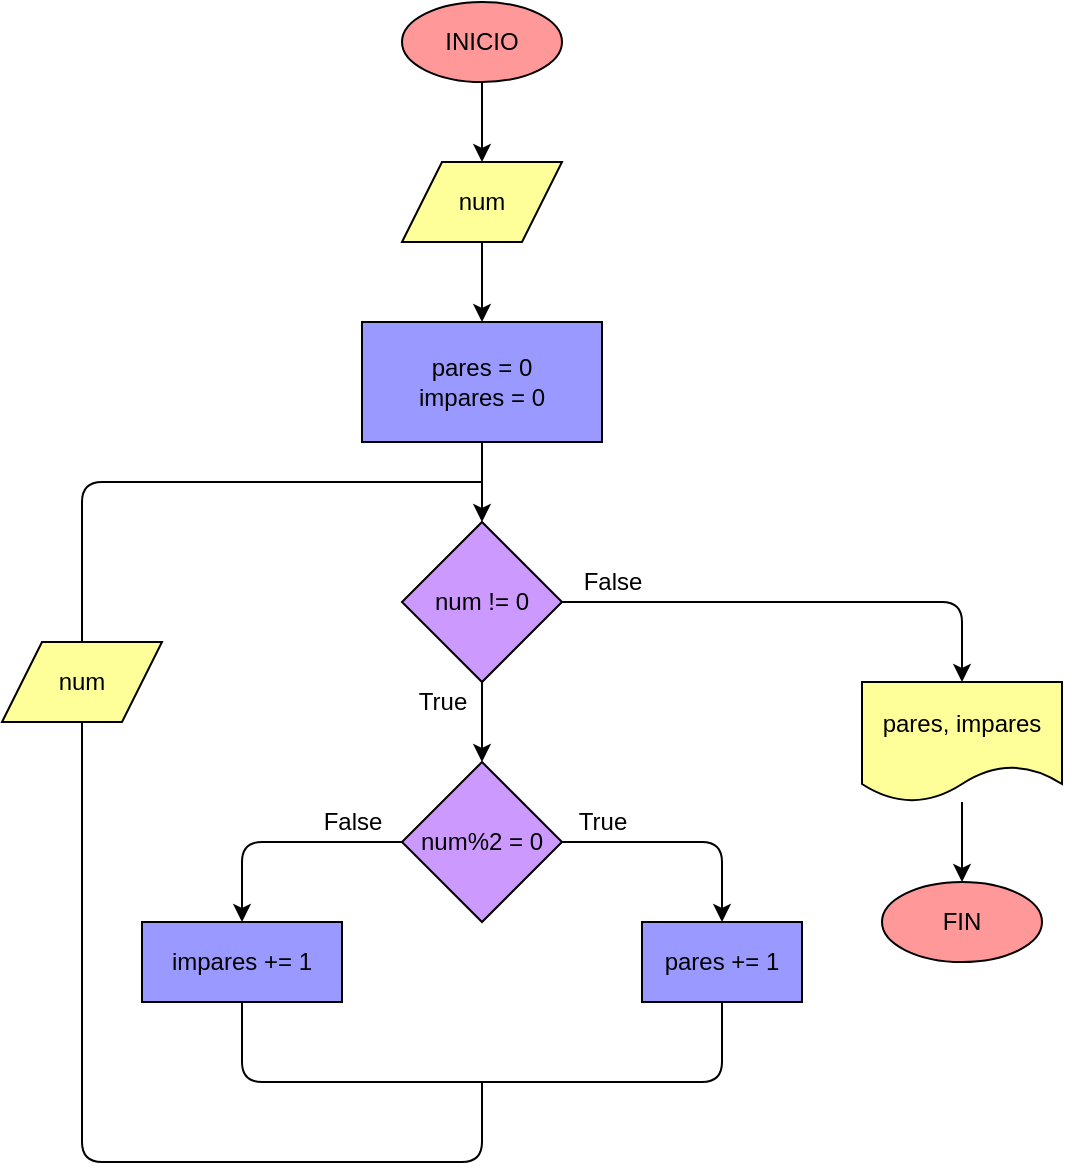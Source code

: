 <mxfile>
    <diagram id="ucf8UWXHWJdOUx9vyPNK" name="Página-1">
        <mxGraphModel dx="650" dy="516" grid="1" gridSize="10" guides="1" tooltips="1" connect="1" arrows="1" fold="1" page="1" pageScale="1" pageWidth="827" pageHeight="1169" math="0" shadow="0">
            <root>
                <mxCell id="0"/>
                <mxCell id="1" parent="0"/>
                <mxCell id="6" value="" style="edgeStyle=none;html=1;strokeColor=#000000;fontColor=#000000;" parent="1" source="2" target="5" edge="1">
                    <mxGeometry relative="1" as="geometry"/>
                </mxCell>
                <mxCell id="2" value="INICIO" style="ellipse;whiteSpace=wrap;html=1;fillColor=#FF9999;strokeColor=#000000;fontColor=#000000;" parent="1" vertex="1">
                    <mxGeometry x="360" y="40" width="80" height="40" as="geometry"/>
                </mxCell>
                <mxCell id="15" value="" style="edgeStyle=none;html=1;strokeColor=#000000;fontColor=#000000;" parent="1" source="5" target="14" edge="1">
                    <mxGeometry relative="1" as="geometry"/>
                </mxCell>
                <mxCell id="5" value="num" style="shape=parallelogram;perimeter=parallelogramPerimeter;whiteSpace=wrap;html=1;fixedSize=1;fillColor=#FFFF99;strokeColor=#000000;fontColor=#000000;" parent="1" vertex="1">
                    <mxGeometry x="360" y="120" width="80" height="40" as="geometry"/>
                </mxCell>
                <mxCell id="11" value="" style="edgeStyle=none;html=1;strokeColor=#000000;fontColor=#000000;" parent="1" source="8" target="10" edge="1">
                    <mxGeometry relative="1" as="geometry"/>
                </mxCell>
                <mxCell id="28" value="" style="edgeStyle=none;html=1;endArrow=classic;endFill=1;entryX=0.5;entryY=0;entryDx=0;entryDy=0;strokeColor=#000000;fontColor=#000000;" parent="1" source="8" target="27" edge="1">
                    <mxGeometry relative="1" as="geometry">
                        <Array as="points">
                            <mxPoint x="640" y="340"/>
                        </Array>
                    </mxGeometry>
                </mxCell>
                <mxCell id="8" value="num != 0" style="rhombus;whiteSpace=wrap;html=1;strokeColor=#000000;fontColor=#000000;fillColor=#CC99FF;" parent="1" vertex="1">
                    <mxGeometry x="360" y="300" width="80" height="80" as="geometry"/>
                </mxCell>
                <mxCell id="13" value="" style="edgeStyle=none;html=1;entryX=0.5;entryY=0;entryDx=0;entryDy=0;strokeColor=#000000;fontColor=#000000;" parent="1" source="10" target="12" edge="1">
                    <mxGeometry relative="1" as="geometry">
                        <Array as="points">
                            <mxPoint x="520" y="460"/>
                        </Array>
                    </mxGeometry>
                </mxCell>
                <mxCell id="19" style="edgeStyle=none;html=1;entryX=0.5;entryY=0;entryDx=0;entryDy=0;strokeColor=#000000;fontColor=#000000;" parent="1" source="10" target="17" edge="1">
                    <mxGeometry relative="1" as="geometry">
                        <Array as="points">
                            <mxPoint x="280" y="460"/>
                        </Array>
                    </mxGeometry>
                </mxCell>
                <mxCell id="10" value="num%2 = 0" style="rhombus;whiteSpace=wrap;html=1;strokeColor=#000000;fontColor=#000000;fillColor=#CC99FF;" parent="1" vertex="1">
                    <mxGeometry x="360" y="420" width="80" height="80" as="geometry"/>
                </mxCell>
                <mxCell id="12" value="pares += 1" style="whiteSpace=wrap;html=1;strokeColor=#000000;fontColor=#000000;fillColor=#9999FF;" parent="1" vertex="1">
                    <mxGeometry x="480" y="500" width="80" height="40" as="geometry"/>
                </mxCell>
                <mxCell id="16" style="edgeStyle=none;html=1;exitX=0.5;exitY=1;exitDx=0;exitDy=0;entryX=0.5;entryY=0;entryDx=0;entryDy=0;strokeColor=#000000;fontColor=#000000;" parent="1" source="14" target="8" edge="1">
                    <mxGeometry relative="1" as="geometry"/>
                </mxCell>
                <mxCell id="14" value="pares = 0&lt;br&gt;impares = 0" style="whiteSpace=wrap;html=1;strokeColor=#000000;fontColor=#000000;fillColor=#9999FF;" parent="1" vertex="1">
                    <mxGeometry x="340" y="200" width="120" height="60" as="geometry"/>
                </mxCell>
                <mxCell id="17" value="impares += 1" style="whiteSpace=wrap;html=1;strokeColor=#000000;fontColor=#000000;fillColor=#9999FF;" parent="1" vertex="1">
                    <mxGeometry x="230" y="500" width="100" height="40" as="geometry"/>
                </mxCell>
                <mxCell id="21" value="" style="endArrow=none;html=1;entryX=0.5;entryY=1;entryDx=0;entryDy=0;exitX=0.5;exitY=1;exitDx=0;exitDy=0;strokeColor=#000000;fontColor=#000000;" parent="1" source="17" target="12" edge="1">
                    <mxGeometry width="50" height="50" relative="1" as="geometry">
                        <mxPoint x="390" y="650" as="sourcePoint"/>
                        <mxPoint x="500" y="560" as="targetPoint"/>
                        <Array as="points">
                            <mxPoint x="280" y="580"/>
                            <mxPoint x="520" y="580"/>
                        </Array>
                    </mxGeometry>
                </mxCell>
                <mxCell id="25" value="" style="edgeStyle=none;html=1;endArrow=none;endFill=0;strokeColor=#000000;fontColor=#000000;" parent="1" source="22" edge="1">
                    <mxGeometry relative="1" as="geometry">
                        <mxPoint x="400" y="580" as="targetPoint"/>
                        <Array as="points">
                            <mxPoint x="200" y="620"/>
                            <mxPoint x="400" y="620"/>
                        </Array>
                    </mxGeometry>
                </mxCell>
                <mxCell id="26" style="edgeStyle=none;html=1;exitX=0.5;exitY=0;exitDx=0;exitDy=0;endArrow=none;endFill=0;strokeColor=#000000;fontColor=#000000;" parent="1" source="22" edge="1">
                    <mxGeometry relative="1" as="geometry">
                        <mxPoint x="400" y="280" as="targetPoint"/>
                        <Array as="points">
                            <mxPoint x="200" y="280"/>
                        </Array>
                    </mxGeometry>
                </mxCell>
                <mxCell id="22" value="num" style="shape=parallelogram;perimeter=parallelogramPerimeter;whiteSpace=wrap;html=1;fixedSize=1;strokeColor=#000000;fontColor=#000000;fillColor=#FFFF99;" parent="1" vertex="1">
                    <mxGeometry x="160" y="360" width="80" height="40" as="geometry"/>
                </mxCell>
                <mxCell id="30" value="" style="edgeStyle=none;html=1;endArrow=classic;endFill=1;strokeColor=#000000;fontColor=#000000;" parent="1" source="27" target="29" edge="1">
                    <mxGeometry relative="1" as="geometry"/>
                </mxCell>
                <mxCell id="27" value="pares, impares" style="shape=document;whiteSpace=wrap;html=1;boundedLbl=1;strokeColor=#000000;fontColor=#000000;fillColor=#FFFF99;" parent="1" vertex="1">
                    <mxGeometry x="590" y="380" width="100" height="60" as="geometry"/>
                </mxCell>
                <mxCell id="29" value="FIN" style="ellipse;whiteSpace=wrap;html=1;fillColor=#FF9999;strokeColor=#000000;fontColor=#000000;" parent="1" vertex="1">
                    <mxGeometry x="600" y="480" width="80" height="40" as="geometry"/>
                </mxCell>
                <mxCell id="31" value="True" style="text;html=1;align=center;verticalAlign=middle;resizable=0;points=[];autosize=1;strokeColor=none;fillColor=none;fontColor=#000000;" parent="1" vertex="1">
                    <mxGeometry x="360" y="380" width="40" height="20" as="geometry"/>
                </mxCell>
                <mxCell id="32" value="False" style="text;html=1;align=center;verticalAlign=middle;resizable=0;points=[];autosize=1;strokeColor=none;fillColor=none;fontColor=#000000;" parent="1" vertex="1">
                    <mxGeometry x="440" y="320" width="50" height="20" as="geometry"/>
                </mxCell>
                <mxCell id="34" value="True" style="text;html=1;align=center;verticalAlign=middle;resizable=0;points=[];autosize=1;strokeColor=none;fillColor=none;fontColor=#000000;" parent="1" vertex="1">
                    <mxGeometry x="440" y="440" width="40" height="20" as="geometry"/>
                </mxCell>
                <mxCell id="35" value="False" style="text;html=1;align=center;verticalAlign=middle;resizable=0;points=[];autosize=1;strokeColor=none;fillColor=none;fontColor=#000000;" parent="1" vertex="1">
                    <mxGeometry x="310" y="440" width="50" height="20" as="geometry"/>
                </mxCell>
            </root>
        </mxGraphModel>
    </diagram>
</mxfile>